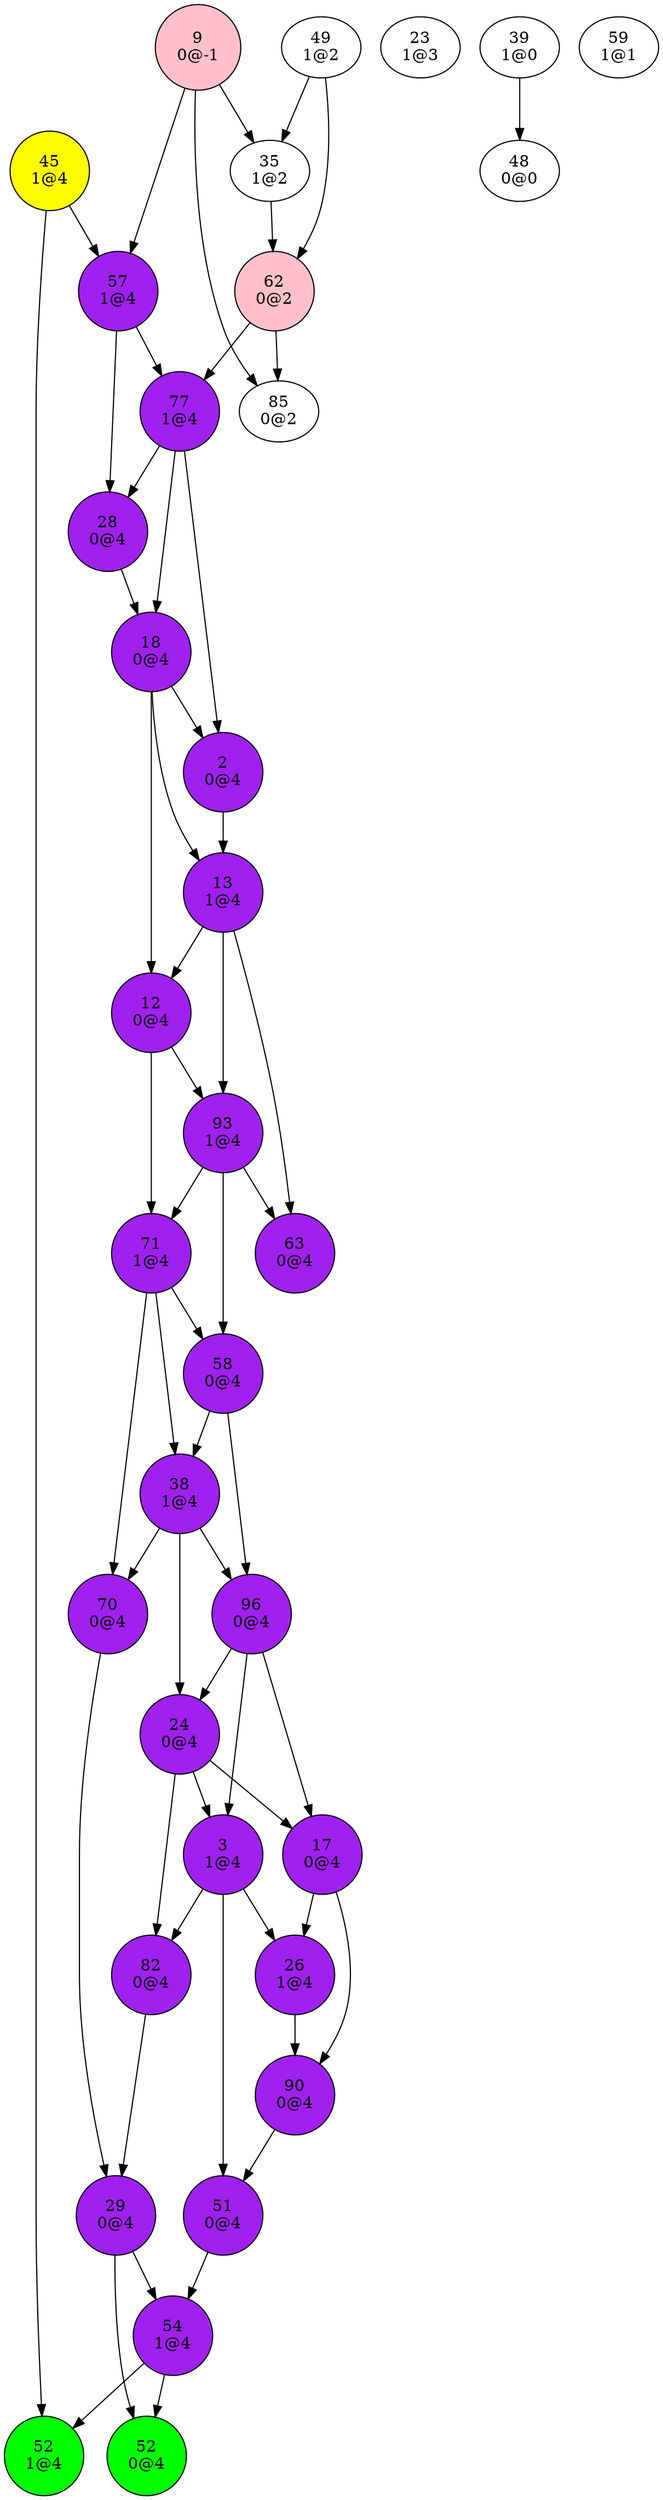 digraph {
"2
0@4"->"13
1@4";
"3
1@4"->"26
1@4";
"3
1@4"->"51
0@4";
"3
1@4"->"82
0@4";
"9
0@-1"->"35
1@2";
"9
0@-1"->"57
1@4";
"9
0@-1"->"85
0@2";
"12
0@4"->"71
1@4";
"12
0@4"->"93
1@4";
"13
1@4"->"12
0@4";
"13
1@4"->"63
0@4";
"13
1@4"->"93
1@4";
"17
0@4"->"26
1@4";
"17
0@4"->"90
0@4";
"18
0@4"->"2
0@4";
"18
0@4"->"12
0@4";
"18
0@4"->"13
1@4";
"23
1@3";
"24
0@4"->"3
1@4";
"24
0@4"->"17
0@4";
"24
0@4"->"82
0@4";
"26
1@4"->"90
0@4";
"28
0@4"->"18
0@4";
"29
0@4"->"52
0@4";
"29
0@4"->"54
1@4";
"35
1@2"->"62
0@2";
"38
1@4"->"24
0@4";
"38
1@4"->"70
0@4";
"38
1@4"->"96
0@4";
"39
1@0"->"48
0@0";
"45
1@4"->"52
1@4";
"45
1@4"->"57
1@4";
"48
0@0";
"49
1@2"->"35
1@2";
"49
1@2"->"62
0@2";
"51
0@4"->"54
1@4";
"52
0@4";
"52
1@4";
"54
1@4"->"52
0@4";
"54
1@4"->"52
1@4";
"57
1@4"->"28
0@4";
"57
1@4"->"77
1@4";
"58
0@4"->"38
1@4";
"58
0@4"->"96
0@4";
"59
1@1";
"62
0@2"->"77
1@4";
"62
0@2"->"85
0@2";
"63
0@4";
"70
0@4"->"29
0@4";
"71
1@4"->"38
1@4";
"71
1@4"->"58
0@4";
"71
1@4"->"70
0@4";
"77
1@4"->"2
0@4";
"77
1@4"->"18
0@4";
"77
1@4"->"28
0@4";
"82
0@4"->"29
0@4";
"85
0@2";
"90
0@4"->"51
0@4";
"93
1@4"->"58
0@4";
"93
1@4"->"63
0@4";
"93
1@4"->"71
1@4";
"96
0@4"->"3
1@4";
"96
0@4"->"17
0@4";
"96
0@4"->"24
0@4";
"2
0@4"[shape=circle, style=filled, fillcolor=purple];
"3
1@4"[shape=circle, style=filled, fillcolor=purple];
"9
0@-1"[shape=circle, style=filled, fillcolor=pink];
"12
0@4"[shape=circle, style=filled, fillcolor=purple];
"13
1@4"[shape=circle, style=filled, fillcolor=purple];
"17
0@4"[shape=circle, style=filled, fillcolor=purple];
"18
0@4"[shape=circle, style=filled, fillcolor=purple];
"24
0@4"[shape=circle, style=filled, fillcolor=purple];
"26
1@4"[shape=circle, style=filled, fillcolor=purple];
"28
0@4"[shape=circle, style=filled, fillcolor=purple];
"29
0@4"[shape=circle, style=filled, fillcolor=purple];
"38
1@4"[shape=circle, style=filled, fillcolor=purple];
"45
1@4"[shape=circle, style=filled, fillcolor=yellow];
"51
0@4"[shape=circle, style=filled, fillcolor=purple];
"52
0@4"[shape=circle, style=filled, fillcolor=green];
"52
1@4"[shape=circle, style=filled, fillcolor=green];
"54
1@4"[shape=circle, style=filled, fillcolor=purple];
"57
1@4"[shape=circle, style=filled, fillcolor=purple];
"58
0@4"[shape=circle, style=filled, fillcolor=purple];
"62
0@2"[shape=circle, style=filled, fillcolor=pink];
"63
0@4"[shape=circle, style=filled, fillcolor=purple];
"70
0@4"[shape=circle, style=filled, fillcolor=purple];
"71
1@4"[shape=circle, style=filled, fillcolor=purple];
"77
1@4"[shape=circle, style=filled, fillcolor=purple];
"82
0@4"[shape=circle, style=filled, fillcolor=purple];
"90
0@4"[shape=circle, style=filled, fillcolor=purple];
"93
1@4"[shape=circle, style=filled, fillcolor=purple];
"96
0@4"[shape=circle, style=filled, fillcolor=purple];
}